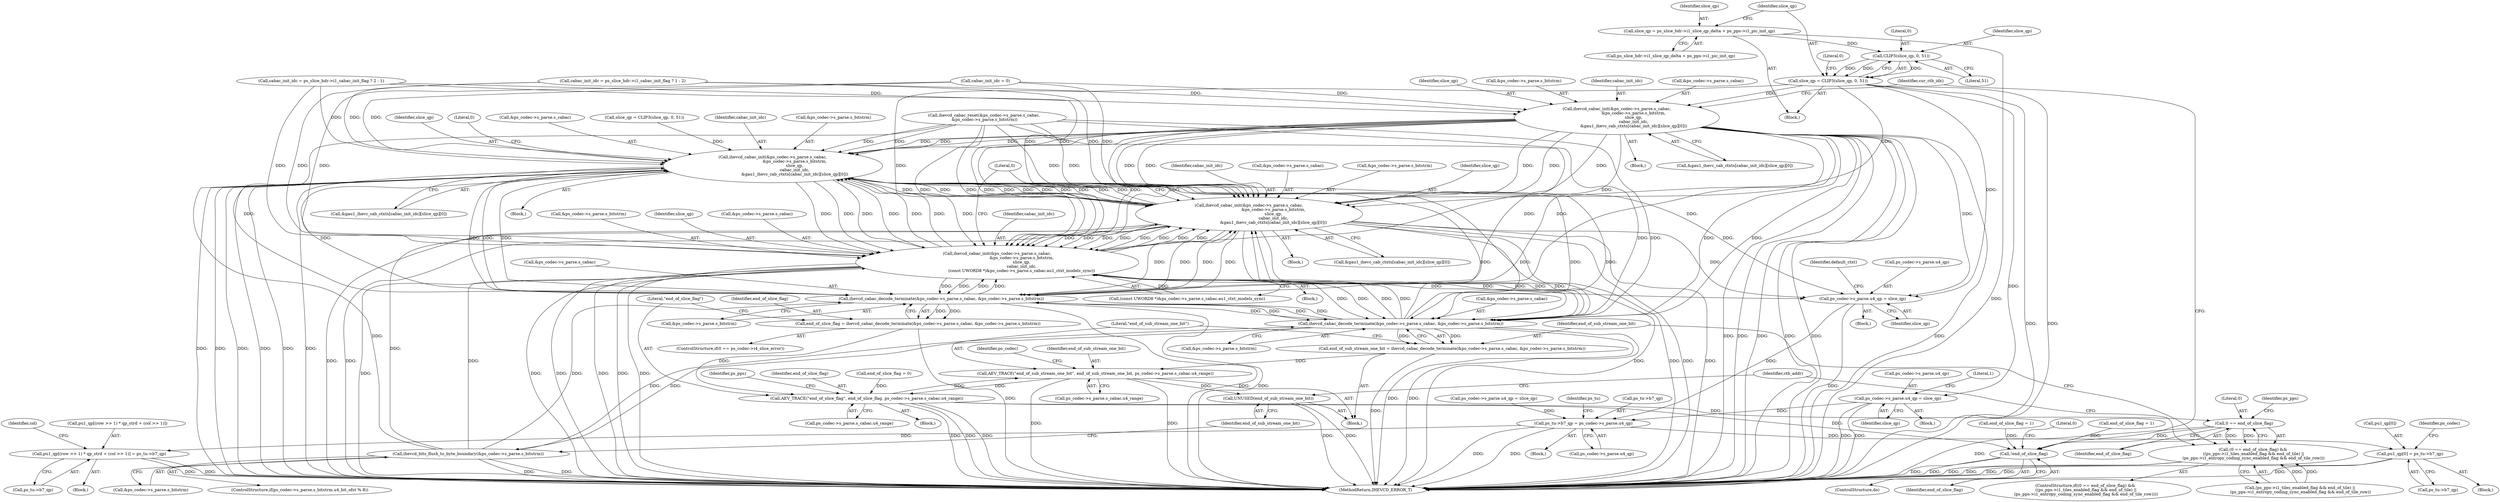 digraph "0_Android_bcfc7124f6ef9f1ec128fb2e90de774a5b33d199_0@integer" {
"1000849" [label="(Call,slice_qp = ps_slice_hdr->i1_slice_qp_delta + ps_pps->i1_pic_init_qp)"];
"1000860" [label="(Call,CLIP3(slice_qp, 0, 51))"];
"1000858" [label="(Call,slice_qp = CLIP3(slice_qp, 0, 51))"];
"1000893" [label="(Call,ps_codec->s_parse.u4_qp = slice_qp)"];
"1001767" [label="(Call,ps_tu->b7_qp = ps_codec->s_parse.u4_qp)"];
"1002729" [label="(Call,pu1_qp[0] = ps_tu->b7_qp)"];
"1002817" [label="(Call,pu1_qp[(row >> 1) * qp_strd + (col >> 1)] = ps_tu->b7_qp)"];
"1000976" [label="(Call,ihevcd_cabac_init(&ps_codec->s_parse.s_cabac,\n                          &ps_codec->s_parse.s_bitstrm,\n                          slice_qp,\n                          cabac_init_idc,\n                          &gau1_ihevc_cab_ctxts[cabac_init_idc][slice_qp][0]))"];
"1001268" [label="(Call,ihevcd_cabac_init(&ps_codec->s_parse.s_cabac,\n                                  &ps_codec->s_parse.s_bitstrm,\n                                  slice_qp,\n                                  cabac_init_idc,\n                                  &gau1_ihevc_cab_ctxts[cabac_init_idc][slice_qp][0]))"];
"1001507" [label="(Call,ps_codec->s_parse.u4_qp = slice_qp)"];
"1001517" [label="(Call,ihevcd_cabac_init(&ps_codec->s_parse.s_cabac,\n                                      &ps_codec->s_parse.s_bitstrm,\n                                      slice_qp,\n                                      cabac_init_idc,\n                                      &gau1_ihevc_cab_ctxts[cabac_init_idc][slice_qp][0]))"];
"1001542" [label="(Call,ihevcd_cabac_init(&ps_codec->s_parse.s_cabac,\n                                      &ps_codec->s_parse.s_bitstrm,\n                                      slice_qp,\n                                      cabac_init_idc,\n                                      (const UWORD8 *)&ps_codec->s_parse.s_cabac.au1_ctxt_models_sync))"];
"1001908" [label="(Call,ihevcd_cabac_decode_terminate(&ps_codec->s_parse.s_cabac, &ps_codec->s_parse.s_bitstrm))"];
"1001906" [label="(Call,end_of_slice_flag = ihevcd_cabac_decode_terminate(&ps_codec->s_parse.s_cabac, &ps_codec->s_parse.s_bitstrm))"];
"1001925" [label="(Call,AEV_TRACE(\"end_of_slice_flag\", end_of_slice_flag, ps_codec->s_parse.s_cabac.u4_range))"];
"1002032" [label="(Call,0 == end_of_slice_flag)"];
"1002031" [label="(Call,(0 == end_of_slice_flag) &&\n ((ps_pps->i1_tiles_enabled_flag && end_of_tile) ||\n (ps_pps->i1_entropy_coding_sync_enabled_flag && end_of_tile_row)))"];
"1004686" [label="(Call,!end_of_slice_flag)"];
"1002063" [label="(Call,AEV_TRACE(\"end_of_sub_stream_one_bit\", end_of_sub_stream_one_bit, ps_codec->s_parse.s_cabac.u4_range))"];
"1002090" [label="(Call,UNUSED(end_of_sub_stream_one_bit))"];
"1002050" [label="(Call,ihevcd_cabac_decode_terminate(&ps_codec->s_parse.s_cabac, &ps_codec->s_parse.s_bitstrm))"];
"1002048" [label="(Call,end_of_sub_stream_one_bit = ihevcd_cabac_decode_terminate(&ps_codec->s_parse.s_cabac, &ps_codec->s_parse.s_bitstrm))"];
"1002083" [label="(Call,ihevcd_bits_flush_to_byte_boundary(&ps_codec->s_parse.s_bitstrm))"];
"1001907" [label="(Identifier,end_of_slice_flag)"];
"1001283" [label="(Call,&gau1_ihevc_cab_ctxts[cabac_init_idc][slice_qp][0])"];
"1001938" [label="(Identifier,ps_pps)"];
"1001516" [label="(Block,)"];
"1001768" [label="(Call,ps_tu->b7_qp)"];
"1001293" [label="(Literal,0)"];
"1000903" [label="(Literal,1)"];
"1001269" [label="(Call,&ps_codec->s_parse.s_cabac)"];
"1001767" [label="(Call,ps_tu->b7_qp = ps_codec->s_parse.u4_qp)"];
"1002090" [label="(Call,UNUSED(end_of_sub_stream_one_bit))"];
"1002030" [label="(ControlStructure,if((0 == end_of_slice_flag) &&\n ((ps_pps->i1_tiles_enabled_flag && end_of_tile) ||\n (ps_pps->i1_entropy_coding_sync_enabled_flag && end_of_tile_row))))"];
"1001927" [label="(Identifier,end_of_slice_flag)"];
"1000850" [label="(Identifier,slice_qp)"];
"1000858" [label="(Call,slice_qp = CLIP3(slice_qp, 0, 51))"];
"1000861" [label="(Identifier,slice_qp)"];
"1002065" [label="(Identifier,end_of_sub_stream_one_bit)"];
"1001555" [label="(Identifier,slice_qp)"];
"1000831" [label="(Call,cabac_init_idc = ps_slice_hdr->i1_cabac_init_flag ? 2 : 1)"];
"1002814" [label="(Identifier,col)"];
"1002049" [label="(Identifier,end_of_sub_stream_one_bit)"];
"1000983" [label="(Call,&ps_codec->s_parse.s_bitstrm)"];
"1001541" [label="(Block,)"];
"1002051" [label="(Call,&ps_codec->s_parse.s_cabac)"];
"1002064" [label="(Literal,\"end_of_sub_stream_one_bit\")"];
"1001542" [label="(Call,ihevcd_cabac_init(&ps_codec->s_parse.s_cabac,\n                                      &ps_codec->s_parse.s_bitstrm,\n                                      slice_qp,\n                                      cabac_init_idc,\n                                      (const UWORD8 *)&ps_codec->s_parse.s_cabac.au1_ctxt_models_sync))"];
"1000943" [label="(Call,ihevcd_cabac_reset(&ps_codec->s_parse.s_cabac,\n &ps_codec->s_parse.s_bitstrm))"];
"1000867" [label="(Literal,0)"];
"1001771" [label="(Call,ps_codec->s_parse.u4_qp)"];
"1001517" [label="(Call,ihevcd_cabac_init(&ps_codec->s_parse.s_cabac,\n                                      &ps_codec->s_parse.s_bitstrm,\n                                      slice_qp,\n                                      cabac_init_idc,\n                                      &gau1_ihevc_cab_ctxts[cabac_init_idc][slice_qp][0]))"];
"1001117" [label="(Call,slice_qp = CLIP3(slice_qp, 0, 51))"];
"1001477" [label="(Block,)"];
"1000975" [label="(Block,)"];
"1000990" [label="(Identifier,cabac_init_idc)"];
"1002038" [label="(Identifier,ps_pps)"];
"1000893" [label="(Call,ps_codec->s_parse.u4_qp = slice_qp)"];
"1001906" [label="(Call,end_of_slice_flag = ihevcd_cabac_decode_terminate(&ps_codec->s_parse.s_cabac, &ps_codec->s_parse.s_bitstrm))"];
"1001123" [label="(Call,ps_codec->s_parse.u4_qp = slice_qp)"];
"1000863" [label="(Literal,51)"];
"1000820" [label="(Call,cabac_init_idc = 0)"];
"1002729" [label="(Call,pu1_qp[0] = ps_tu->b7_qp)"];
"1001282" [label="(Identifier,cabac_init_idc)"];
"1001513" [label="(Identifier,slice_qp)"];
"1002073" [label="(ControlStructure,if(ps_codec->s_parse.s_bitstrm.u4_bit_ofst % 8))"];
"1002046" [label="(Block,)"];
"1002817" [label="(Call,pu1_qp[(row >> 1) * qp_strd + (col >> 1)] = ps_tu->b7_qp)"];
"1002031" [label="(Call,(0 == end_of_slice_flag) &&\n ((ps_pps->i1_tiles_enabled_flag && end_of_tile) ||\n (ps_pps->i1_entropy_coding_sync_enabled_flag && end_of_tile_row)))"];
"1000999" [label="(ControlStructure,do)"];
"1001507" [label="(Call,ps_codec->s_parse.u4_qp = slice_qp)"];
"1000991" [label="(Call,&gau1_ihevc_cab_ctxts[cabac_init_idc][slice_qp][0])"];
"1000899" [label="(Identifier,slice_qp)"];
"1001543" [label="(Call,&ps_codec->s_parse.s_cabac)"];
"1002733" [label="(Call,ps_tu->b7_qp)"];
"1001556" [label="(Identifier,cabac_init_idc)"];
"1001004" [label="(Identifier,cur_ctb_idx)"];
"1002829" [label="(Call,ps_tu->b7_qp)"];
"1001569" [label="(Literal,0)"];
"1005079" [label="(MethodReturn,IHEVCD_ERROR_T)"];
"1002091" [label="(Identifier,end_of_sub_stream_one_bit)"];
"1001515" [label="(Identifier,default_ctxt)"];
"1000860" [label="(Call,CLIP3(slice_qp, 0, 51))"];
"1001557" [label="(Call,(const UWORD8 *)&ps_codec->s_parse.s_cabac.au1_ctxt_models_sync)"];
"1001281" [label="(Identifier,slice_qp)"];
"1004687" [label="(Identifier,end_of_slice_flag)"];
"1002048" [label="(Call,end_of_sub_stream_one_bit = ihevcd_cabac_decode_terminate(&ps_codec->s_parse.s_cabac, &ps_codec->s_parse.s_bitstrm))"];
"1001908" [label="(Call,ihevcd_cabac_decode_terminate(&ps_codec->s_parse.s_cabac, &ps_codec->s_parse.s_bitstrm))"];
"1000977" [label="(Call,&ps_codec->s_parse.s_cabac)"];
"1001531" [label="(Identifier,cabac_init_idc)"];
"1002078" [label="(Identifier,ps_codec)"];
"1001900" [label="(ControlStructure,if(0 == ps_codec->i4_slice_error))"];
"1000989" [label="(Identifier,slice_qp)"];
"1002035" [label="(Call,(ps_pps->i1_tiles_enabled_flag && end_of_tile) ||\n (ps_pps->i1_entropy_coding_sync_enabled_flag && end_of_tile_row))"];
"1002730" [label="(Call,pu1_qp[0])"];
"1001711" [label="(Block,)"];
"1001549" [label="(Call,&ps_codec->s_parse.s_bitstrm)"];
"1002050" [label="(Call,ihevcd_cabac_decode_terminate(&ps_codec->s_parse.s_cabac, &ps_codec->s_parse.s_bitstrm))"];
"1000859" [label="(Identifier,slice_qp)"];
"1000849" [label="(Call,slice_qp = ps_slice_hdr->i1_slice_qp_delta + ps_pps->i1_pic_init_qp)"];
"1002083" [label="(Call,ihevcd_bits_flush_to_byte_boundary(&ps_codec->s_parse.s_bitstrm))"];
"1002095" [label="(Identifier,ctb_addr)"];
"1000892" [label="(Block,)"];
"1001778" [label="(Identifier,ps_tu)"];
"1002066" [label="(Call,ps_codec->s_parse.s_cabac.u4_range)"];
"1001275" [label="(Call,&ps_codec->s_parse.s_bitstrm)"];
"1000190" [label="(Block,)"];
"1001508" [label="(Call,ps_codec->s_parse.u4_qp)"];
"1000841" [label="(Call,cabac_init_idc = ps_slice_hdr->i1_cabac_init_flag ? 1 : 2)"];
"1002728" [label="(Block,)"];
"1000851" [label="(Call,ps_slice_hdr->i1_slice_qp_delta + ps_pps->i1_pic_init_qp)"];
"1000894" [label="(Call,ps_codec->s_parse.u4_qp)"];
"1001928" [label="(Call,ps_codec->s_parse.s_cabac.u4_range)"];
"1001926" [label="(Literal,\"end_of_slice_flag\")"];
"1004680" [label="(Call,end_of_slice_flag = 1)"];
"1002816" [label="(Block,)"];
"1001925" [label="(Call,AEV_TRACE(\"end_of_slice_flag\", end_of_slice_flag, ps_codec->s_parse.s_cabac.u4_range))"];
"1002057" [label="(Call,&ps_codec->s_parse.s_bitstrm)"];
"1002034" [label="(Identifier,end_of_slice_flag)"];
"1004690" [label="(Literal,0)"];
"1001268" [label="(Call,ihevcd_cabac_init(&ps_codec->s_parse.s_cabac,\n                                  &ps_codec->s_parse.s_bitstrm,\n                                  slice_qp,\n                                  cabac_init_idc,\n                                  &gau1_ihevc_cab_ctxts[cabac_init_idc][slice_qp][0]))"];
"1002033" [label="(Literal,0)"];
"1002084" [label="(Call,&ps_codec->s_parse.s_bitstrm)"];
"1001518" [label="(Call,&ps_codec->s_parse.s_cabac)"];
"1002818" [label="(Call,pu1_qp[(row >> 1) * qp_strd + (col >> 1)])"];
"1004603" [label="(Call,end_of_slice_flag = 1)"];
"1001524" [label="(Call,&ps_codec->s_parse.s_bitstrm)"];
"1001530" [label="(Identifier,slice_qp)"];
"1001532" [label="(Call,&gau1_ihevc_cab_ctxts[cabac_init_idc][slice_qp][0])"];
"1004686" [label="(Call,!end_of_slice_flag)"];
"1000862" [label="(Literal,0)"];
"1000976" [label="(Call,ihevcd_cabac_init(&ps_codec->s_parse.s_cabac,\n                          &ps_codec->s_parse.s_bitstrm,\n                          slice_qp,\n                          cabac_init_idc,\n                          &gau1_ihevc_cab_ctxts[cabac_init_idc][slice_qp][0]))"];
"1002032" [label="(Call,0 == end_of_slice_flag)"];
"1001909" [label="(Call,&ps_codec->s_parse.s_cabac)"];
"1001267" [label="(Block,)"];
"1001922" [label="(Call,end_of_slice_flag = 0)"];
"1002835" [label="(Identifier,ps_codec)"];
"1001000" [label="(Block,)"];
"1002063" [label="(Call,AEV_TRACE(\"end_of_sub_stream_one_bit\", end_of_sub_stream_one_bit, ps_codec->s_parse.s_cabac.u4_range))"];
"1001915" [label="(Call,&ps_codec->s_parse.s_bitstrm)"];
"1000849" -> "1000190"  [label="AST: "];
"1000849" -> "1000851"  [label="CFG: "];
"1000850" -> "1000849"  [label="AST: "];
"1000851" -> "1000849"  [label="AST: "];
"1000859" -> "1000849"  [label="CFG: "];
"1000849" -> "1005079"  [label="DDG: "];
"1000849" -> "1000860"  [label="DDG: "];
"1000860" -> "1000858"  [label="AST: "];
"1000860" -> "1000863"  [label="CFG: "];
"1000861" -> "1000860"  [label="AST: "];
"1000862" -> "1000860"  [label="AST: "];
"1000863" -> "1000860"  [label="AST: "];
"1000858" -> "1000860"  [label="CFG: "];
"1000860" -> "1000858"  [label="DDG: "];
"1000860" -> "1000858"  [label="DDG: "];
"1000860" -> "1000858"  [label="DDG: "];
"1000858" -> "1000190"  [label="AST: "];
"1000859" -> "1000858"  [label="AST: "];
"1000867" -> "1000858"  [label="CFG: "];
"1000858" -> "1005079"  [label="DDG: "];
"1000858" -> "1005079"  [label="DDG: "];
"1000858" -> "1000893"  [label="DDG: "];
"1000858" -> "1000976"  [label="DDG: "];
"1000858" -> "1001507"  [label="DDG: "];
"1000858" -> "1001517"  [label="DDG: "];
"1000858" -> "1001542"  [label="DDG: "];
"1000893" -> "1000892"  [label="AST: "];
"1000893" -> "1000899"  [label="CFG: "];
"1000894" -> "1000893"  [label="AST: "];
"1000899" -> "1000893"  [label="AST: "];
"1000903" -> "1000893"  [label="CFG: "];
"1000893" -> "1005079"  [label="DDG: "];
"1000893" -> "1005079"  [label="DDG: "];
"1000893" -> "1001767"  [label="DDG: "];
"1001767" -> "1001711"  [label="AST: "];
"1001767" -> "1001771"  [label="CFG: "];
"1001768" -> "1001767"  [label="AST: "];
"1001771" -> "1001767"  [label="AST: "];
"1001778" -> "1001767"  [label="CFG: "];
"1001767" -> "1005079"  [label="DDG: "];
"1001767" -> "1005079"  [label="DDG: "];
"1001123" -> "1001767"  [label="DDG: "];
"1001507" -> "1001767"  [label="DDG: "];
"1001767" -> "1002729"  [label="DDG: "];
"1001767" -> "1002817"  [label="DDG: "];
"1002729" -> "1002728"  [label="AST: "];
"1002729" -> "1002733"  [label="CFG: "];
"1002730" -> "1002729"  [label="AST: "];
"1002733" -> "1002729"  [label="AST: "];
"1002835" -> "1002729"  [label="CFG: "];
"1002729" -> "1005079"  [label="DDG: "];
"1002729" -> "1005079"  [label="DDG: "];
"1002817" -> "1002816"  [label="AST: "];
"1002817" -> "1002829"  [label="CFG: "];
"1002818" -> "1002817"  [label="AST: "];
"1002829" -> "1002817"  [label="AST: "];
"1002814" -> "1002817"  [label="CFG: "];
"1002817" -> "1005079"  [label="DDG: "];
"1002817" -> "1005079"  [label="DDG: "];
"1000976" -> "1000975"  [label="AST: "];
"1000976" -> "1000991"  [label="CFG: "];
"1000977" -> "1000976"  [label="AST: "];
"1000983" -> "1000976"  [label="AST: "];
"1000989" -> "1000976"  [label="AST: "];
"1000990" -> "1000976"  [label="AST: "];
"1000991" -> "1000976"  [label="AST: "];
"1001004" -> "1000976"  [label="CFG: "];
"1000976" -> "1005079"  [label="DDG: "];
"1000976" -> "1005079"  [label="DDG: "];
"1000976" -> "1005079"  [label="DDG: "];
"1000976" -> "1005079"  [label="DDG: "];
"1000976" -> "1005079"  [label="DDG: "];
"1000976" -> "1005079"  [label="DDG: "];
"1000831" -> "1000976"  [label="DDG: "];
"1000841" -> "1000976"  [label="DDG: "];
"1000820" -> "1000976"  [label="DDG: "];
"1000976" -> "1001268"  [label="DDG: "];
"1000976" -> "1001268"  [label="DDG: "];
"1000976" -> "1001268"  [label="DDG: "];
"1000976" -> "1001268"  [label="DDG: "];
"1000976" -> "1001507"  [label="DDG: "];
"1000976" -> "1001517"  [label="DDG: "];
"1000976" -> "1001517"  [label="DDG: "];
"1000976" -> "1001517"  [label="DDG: "];
"1000976" -> "1001517"  [label="DDG: "];
"1000976" -> "1001517"  [label="DDG: "];
"1000976" -> "1001542"  [label="DDG: "];
"1000976" -> "1001542"  [label="DDG: "];
"1000976" -> "1001542"  [label="DDG: "];
"1000976" -> "1001542"  [label="DDG: "];
"1000976" -> "1001908"  [label="DDG: "];
"1000976" -> "1001908"  [label="DDG: "];
"1000976" -> "1002050"  [label="DDG: "];
"1000976" -> "1002050"  [label="DDG: "];
"1001268" -> "1001267"  [label="AST: "];
"1001268" -> "1001283"  [label="CFG: "];
"1001269" -> "1001268"  [label="AST: "];
"1001275" -> "1001268"  [label="AST: "];
"1001281" -> "1001268"  [label="AST: "];
"1001282" -> "1001268"  [label="AST: "];
"1001283" -> "1001268"  [label="AST: "];
"1001293" -> "1001268"  [label="CFG: "];
"1001268" -> "1005079"  [label="DDG: "];
"1001268" -> "1005079"  [label="DDG: "];
"1001268" -> "1005079"  [label="DDG: "];
"1001268" -> "1005079"  [label="DDG: "];
"1001268" -> "1005079"  [label="DDG: "];
"1001268" -> "1005079"  [label="DDG: "];
"1001908" -> "1001268"  [label="DDG: "];
"1001908" -> "1001268"  [label="DDG: "];
"1001517" -> "1001268"  [label="DDG: "];
"1001517" -> "1001268"  [label="DDG: "];
"1001517" -> "1001268"  [label="DDG: "];
"1001517" -> "1001268"  [label="DDG: "];
"1001542" -> "1001268"  [label="DDG: "];
"1001542" -> "1001268"  [label="DDG: "];
"1001542" -> "1001268"  [label="DDG: "];
"1002050" -> "1001268"  [label="DDG: "];
"1002050" -> "1001268"  [label="DDG: "];
"1000943" -> "1001268"  [label="DDG: "];
"1000943" -> "1001268"  [label="DDG: "];
"1002083" -> "1001268"  [label="DDG: "];
"1001117" -> "1001268"  [label="DDG: "];
"1000820" -> "1001268"  [label="DDG: "];
"1000831" -> "1001268"  [label="DDG: "];
"1000841" -> "1001268"  [label="DDG: "];
"1001268" -> "1001507"  [label="DDG: "];
"1001268" -> "1001517"  [label="DDG: "];
"1001268" -> "1001517"  [label="DDG: "];
"1001268" -> "1001517"  [label="DDG: "];
"1001268" -> "1001517"  [label="DDG: "];
"1001268" -> "1001517"  [label="DDG: "];
"1001268" -> "1001542"  [label="DDG: "];
"1001268" -> "1001542"  [label="DDG: "];
"1001268" -> "1001542"  [label="DDG: "];
"1001268" -> "1001542"  [label="DDG: "];
"1001268" -> "1001908"  [label="DDG: "];
"1001268" -> "1001908"  [label="DDG: "];
"1001268" -> "1002050"  [label="DDG: "];
"1001268" -> "1002050"  [label="DDG: "];
"1001507" -> "1001477"  [label="AST: "];
"1001507" -> "1001513"  [label="CFG: "];
"1001508" -> "1001507"  [label="AST: "];
"1001513" -> "1001507"  [label="AST: "];
"1001515" -> "1001507"  [label="CFG: "];
"1001507" -> "1005079"  [label="DDG: "];
"1001517" -> "1001507"  [label="DDG: "];
"1001542" -> "1001507"  [label="DDG: "];
"1001517" -> "1001516"  [label="AST: "];
"1001517" -> "1001532"  [label="CFG: "];
"1001518" -> "1001517"  [label="AST: "];
"1001524" -> "1001517"  [label="AST: "];
"1001530" -> "1001517"  [label="AST: "];
"1001531" -> "1001517"  [label="AST: "];
"1001532" -> "1001517"  [label="AST: "];
"1001569" -> "1001517"  [label="CFG: "];
"1001517" -> "1005079"  [label="DDG: "];
"1001517" -> "1005079"  [label="DDG: "];
"1001517" -> "1005079"  [label="DDG: "];
"1001517" -> "1005079"  [label="DDG: "];
"1001517" -> "1005079"  [label="DDG: "];
"1001517" -> "1005079"  [label="DDG: "];
"1001908" -> "1001517"  [label="DDG: "];
"1001908" -> "1001517"  [label="DDG: "];
"1001542" -> "1001517"  [label="DDG: "];
"1001542" -> "1001517"  [label="DDG: "];
"1001542" -> "1001517"  [label="DDG: "];
"1001542" -> "1001517"  [label="DDG: "];
"1002050" -> "1001517"  [label="DDG: "];
"1002050" -> "1001517"  [label="DDG: "];
"1000943" -> "1001517"  [label="DDG: "];
"1000943" -> "1001517"  [label="DDG: "];
"1002083" -> "1001517"  [label="DDG: "];
"1000820" -> "1001517"  [label="DDG: "];
"1000831" -> "1001517"  [label="DDG: "];
"1000841" -> "1001517"  [label="DDG: "];
"1001517" -> "1001542"  [label="DDG: "];
"1001517" -> "1001542"  [label="DDG: "];
"1001517" -> "1001542"  [label="DDG: "];
"1001517" -> "1001542"  [label="DDG: "];
"1001517" -> "1001908"  [label="DDG: "];
"1001517" -> "1001908"  [label="DDG: "];
"1001517" -> "1002050"  [label="DDG: "];
"1001517" -> "1002050"  [label="DDG: "];
"1001542" -> "1001541"  [label="AST: "];
"1001542" -> "1001557"  [label="CFG: "];
"1001543" -> "1001542"  [label="AST: "];
"1001549" -> "1001542"  [label="AST: "];
"1001555" -> "1001542"  [label="AST: "];
"1001556" -> "1001542"  [label="AST: "];
"1001557" -> "1001542"  [label="AST: "];
"1001569" -> "1001542"  [label="CFG: "];
"1001542" -> "1005079"  [label="DDG: "];
"1001542" -> "1005079"  [label="DDG: "];
"1001542" -> "1005079"  [label="DDG: "];
"1001542" -> "1005079"  [label="DDG: "];
"1001542" -> "1005079"  [label="DDG: "];
"1001542" -> "1005079"  [label="DDG: "];
"1001908" -> "1001542"  [label="DDG: "];
"1001908" -> "1001542"  [label="DDG: "];
"1002050" -> "1001542"  [label="DDG: "];
"1002050" -> "1001542"  [label="DDG: "];
"1000943" -> "1001542"  [label="DDG: "];
"1000943" -> "1001542"  [label="DDG: "];
"1002083" -> "1001542"  [label="DDG: "];
"1000820" -> "1001542"  [label="DDG: "];
"1000831" -> "1001542"  [label="DDG: "];
"1000841" -> "1001542"  [label="DDG: "];
"1001557" -> "1001542"  [label="DDG: "];
"1001542" -> "1001908"  [label="DDG: "];
"1001542" -> "1001908"  [label="DDG: "];
"1001542" -> "1002050"  [label="DDG: "];
"1001542" -> "1002050"  [label="DDG: "];
"1001908" -> "1001906"  [label="AST: "];
"1001908" -> "1001915"  [label="CFG: "];
"1001909" -> "1001908"  [label="AST: "];
"1001915" -> "1001908"  [label="AST: "];
"1001906" -> "1001908"  [label="CFG: "];
"1001908" -> "1005079"  [label="DDG: "];
"1001908" -> "1005079"  [label="DDG: "];
"1001908" -> "1001906"  [label="DDG: "];
"1001908" -> "1001906"  [label="DDG: "];
"1002050" -> "1001908"  [label="DDG: "];
"1002050" -> "1001908"  [label="DDG: "];
"1000943" -> "1001908"  [label="DDG: "];
"1000943" -> "1001908"  [label="DDG: "];
"1002083" -> "1001908"  [label="DDG: "];
"1001908" -> "1002050"  [label="DDG: "];
"1001908" -> "1002050"  [label="DDG: "];
"1001906" -> "1001900"  [label="AST: "];
"1001907" -> "1001906"  [label="AST: "];
"1001926" -> "1001906"  [label="CFG: "];
"1001906" -> "1005079"  [label="DDG: "];
"1001906" -> "1001925"  [label="DDG: "];
"1001925" -> "1001000"  [label="AST: "];
"1001925" -> "1001928"  [label="CFG: "];
"1001926" -> "1001925"  [label="AST: "];
"1001927" -> "1001925"  [label="AST: "];
"1001928" -> "1001925"  [label="AST: "];
"1001938" -> "1001925"  [label="CFG: "];
"1001925" -> "1005079"  [label="DDG: "];
"1001925" -> "1005079"  [label="DDG: "];
"1001925" -> "1005079"  [label="DDG: "];
"1001922" -> "1001925"  [label="DDG: "];
"1002063" -> "1001925"  [label="DDG: "];
"1001925" -> "1002032"  [label="DDG: "];
"1001925" -> "1002063"  [label="DDG: "];
"1001925" -> "1004686"  [label="DDG: "];
"1002032" -> "1002031"  [label="AST: "];
"1002032" -> "1002034"  [label="CFG: "];
"1002033" -> "1002032"  [label="AST: "];
"1002034" -> "1002032"  [label="AST: "];
"1002038" -> "1002032"  [label="CFG: "];
"1002031" -> "1002032"  [label="CFG: "];
"1002032" -> "1005079"  [label="DDG: "];
"1002032" -> "1002031"  [label="DDG: "];
"1002032" -> "1002031"  [label="DDG: "];
"1002032" -> "1004686"  [label="DDG: "];
"1002031" -> "1002030"  [label="AST: "];
"1002031" -> "1002035"  [label="CFG: "];
"1002035" -> "1002031"  [label="AST: "];
"1002049" -> "1002031"  [label="CFG: "];
"1002095" -> "1002031"  [label="CFG: "];
"1002031" -> "1005079"  [label="DDG: "];
"1002031" -> "1005079"  [label="DDG: "];
"1002031" -> "1005079"  [label="DDG: "];
"1002035" -> "1002031"  [label="DDG: "];
"1002035" -> "1002031"  [label="DDG: "];
"1004686" -> "1000999"  [label="AST: "];
"1004686" -> "1004687"  [label="CFG: "];
"1004687" -> "1004686"  [label="AST: "];
"1001004" -> "1004686"  [label="CFG: "];
"1004690" -> "1004686"  [label="CFG: "];
"1004686" -> "1005079"  [label="DDG: "];
"1004686" -> "1005079"  [label="DDG: "];
"1004603" -> "1004686"  [label="DDG: "];
"1004680" -> "1004686"  [label="DDG: "];
"1002063" -> "1002046"  [label="AST: "];
"1002063" -> "1002066"  [label="CFG: "];
"1002064" -> "1002063"  [label="AST: "];
"1002065" -> "1002063"  [label="AST: "];
"1002066" -> "1002063"  [label="AST: "];
"1002078" -> "1002063"  [label="CFG: "];
"1002063" -> "1005079"  [label="DDG: "];
"1002063" -> "1005079"  [label="DDG: "];
"1002048" -> "1002063"  [label="DDG: "];
"1002063" -> "1002090"  [label="DDG: "];
"1002090" -> "1002046"  [label="AST: "];
"1002090" -> "1002091"  [label="CFG: "];
"1002091" -> "1002090"  [label="AST: "];
"1002095" -> "1002090"  [label="CFG: "];
"1002090" -> "1005079"  [label="DDG: "];
"1002090" -> "1005079"  [label="DDG: "];
"1002050" -> "1002048"  [label="AST: "];
"1002050" -> "1002057"  [label="CFG: "];
"1002051" -> "1002050"  [label="AST: "];
"1002057" -> "1002050"  [label="AST: "];
"1002048" -> "1002050"  [label="CFG: "];
"1002050" -> "1005079"  [label="DDG: "];
"1002050" -> "1005079"  [label="DDG: "];
"1002050" -> "1002048"  [label="DDG: "];
"1002050" -> "1002048"  [label="DDG: "];
"1000943" -> "1002050"  [label="DDG: "];
"1000943" -> "1002050"  [label="DDG: "];
"1002083" -> "1002050"  [label="DDG: "];
"1002050" -> "1002083"  [label="DDG: "];
"1002048" -> "1002046"  [label="AST: "];
"1002049" -> "1002048"  [label="AST: "];
"1002064" -> "1002048"  [label="CFG: "];
"1002048" -> "1005079"  [label="DDG: "];
"1002083" -> "1002073"  [label="AST: "];
"1002083" -> "1002084"  [label="CFG: "];
"1002084" -> "1002083"  [label="AST: "];
"1002091" -> "1002083"  [label="CFG: "];
"1002083" -> "1005079"  [label="DDG: "];
"1002083" -> "1005079"  [label="DDG: "];
}
